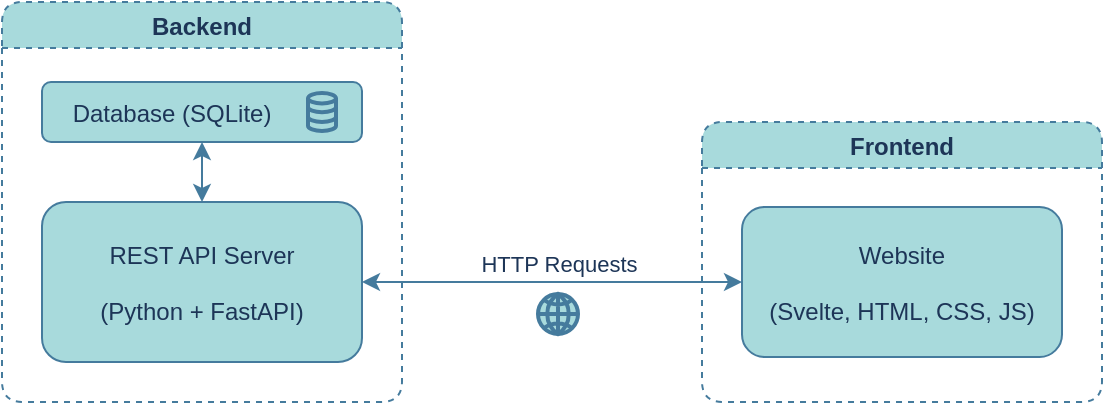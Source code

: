 <mxfile version="20.1.1" type="github">
  <diagram id="YkQbkA1knpU9ziaZWFZ_" name="Page-1">
    <mxGraphModel dx="790" dy="413" grid="1" gridSize="10" guides="1" tooltips="1" connect="1" arrows="1" fold="1" page="1" pageScale="1" pageWidth="827" pageHeight="1169" background="none" math="0" shadow="0">
      <root>
        <mxCell id="0" />
        <mxCell id="1" parent="0" />
        <mxCell id="SitiBSG7gqWlLSup9zll-3" value="Backend" style="swimlane;dashed=1;fillColor=#A8DADC;strokeColor=#457B9D;fontColor=#1D3557;rounded=1;" vertex="1" parent="1">
          <mxGeometry x="180" y="160" width="200" height="200" as="geometry" />
        </mxCell>
        <mxCell id="SitiBSG7gqWlLSup9zll-7" value="" style="edgeStyle=orthogonalEdgeStyle;rounded=1;orthogonalLoop=1;jettySize=auto;startArrow=classic;startFill=1;labelBackgroundColor=#F1FAEE;strokeColor=#457B9D;fontColor=#1D3557;" edge="1" parent="SitiBSG7gqWlLSup9zll-3" source="SitiBSG7gqWlLSup9zll-5" target="SitiBSG7gqWlLSup9zll-6">
          <mxGeometry relative="1" as="geometry" />
        </mxCell>
        <mxCell id="SitiBSG7gqWlLSup9zll-5" value="    Database (SQLite)" style="rounded=1;fillColor=#A8DADC;strokeColor=#457B9D;fontColor=#1D3557;align=left;" vertex="1" parent="SitiBSG7gqWlLSup9zll-3">
          <mxGeometry x="20" y="40" width="160" height="30" as="geometry" />
        </mxCell>
        <mxCell id="SitiBSG7gqWlLSup9zll-6" value="REST API Server&#xa;&#xa;(Python + FastAPI)" style="rounded=1;fillColor=#A8DADC;strokeColor=#457B9D;fontColor=#1D3557;" vertex="1" parent="SitiBSG7gqWlLSup9zll-3">
          <mxGeometry x="20" y="100" width="160" height="80" as="geometry" />
        </mxCell>
        <mxCell id="SitiBSG7gqWlLSup9zll-13" value="" style="verticalLabelPosition=bottom;align=center;labelBackgroundColor=#ffffff;verticalAlign=top;strokeWidth=2;strokeColor=#457B9D;shadow=0;dashed=0;shape=mxgraph.ios7.icons.data;rounded=1;dashPattern=1 1;fontColor=#1D3557;fillColor=#A8DADC;" vertex="1" parent="SitiBSG7gqWlLSup9zll-3">
          <mxGeometry x="153" y="45.5" width="14" height="19" as="geometry" />
        </mxCell>
        <mxCell id="SitiBSG7gqWlLSup9zll-4" value="Frontend" style="swimlane;dashed=1;fillColor=#A8DADC;strokeColor=#457B9D;fontColor=#1D3557;rounded=1;" vertex="1" parent="1">
          <mxGeometry x="530" y="220" width="200" height="140" as="geometry">
            <mxRectangle x="530" y="220" width="90" height="30" as="alternateBounds" />
          </mxGeometry>
        </mxCell>
        <mxCell id="SitiBSG7gqWlLSup9zll-9" value="Website&#xa;&#xa;(Svelte, HTML, CSS, JS)" style="rounded=1;fillColor=#A8DADC;strokeColor=#457B9D;fontColor=#1D3557;" vertex="1" parent="SitiBSG7gqWlLSup9zll-4">
          <mxGeometry x="20" y="42.5" width="160" height="75" as="geometry" />
        </mxCell>
        <mxCell id="SitiBSG7gqWlLSup9zll-10" value="" style="edgeStyle=orthogonalEdgeStyle;rounded=1;orthogonalLoop=1;jettySize=auto;startArrow=classic;startFill=1;labelBackgroundColor=#F1FAEE;strokeColor=#457B9D;fontColor=#1D3557;shadow=0;" edge="1" parent="1" source="SitiBSG7gqWlLSup9zll-6" target="SitiBSG7gqWlLSup9zll-9">
          <mxGeometry relative="1" as="geometry" />
        </mxCell>
        <mxCell id="SitiBSG7gqWlLSup9zll-12" value="HTTP Requests" style="edgeLabel;align=center;verticalAlign=middle;resizable=0;points=[];fontColor=#1D3557;" vertex="1" connectable="0" parent="SitiBSG7gqWlLSup9zll-10">
          <mxGeometry x="0.175" y="2" relative="1" as="geometry">
            <mxPoint x="-13" y="-8" as="offset" />
          </mxGeometry>
        </mxCell>
        <mxCell id="SitiBSG7gqWlLSup9zll-14" value="" style="verticalLabelPosition=bottom;align=center;labelBackgroundColor=#ffffff;verticalAlign=top;strokeWidth=2;strokeColor=#457B9D;shadow=0;dashed=0;shape=mxgraph.ios7.icons.globe;rounded=1;dashPattern=1 1;fontColor=#1D3557;fillColor=#A8DADC;" vertex="1" parent="1">
          <mxGeometry x="448" y="306" width="20" height="20" as="geometry" />
        </mxCell>
      </root>
    </mxGraphModel>
  </diagram>
</mxfile>
